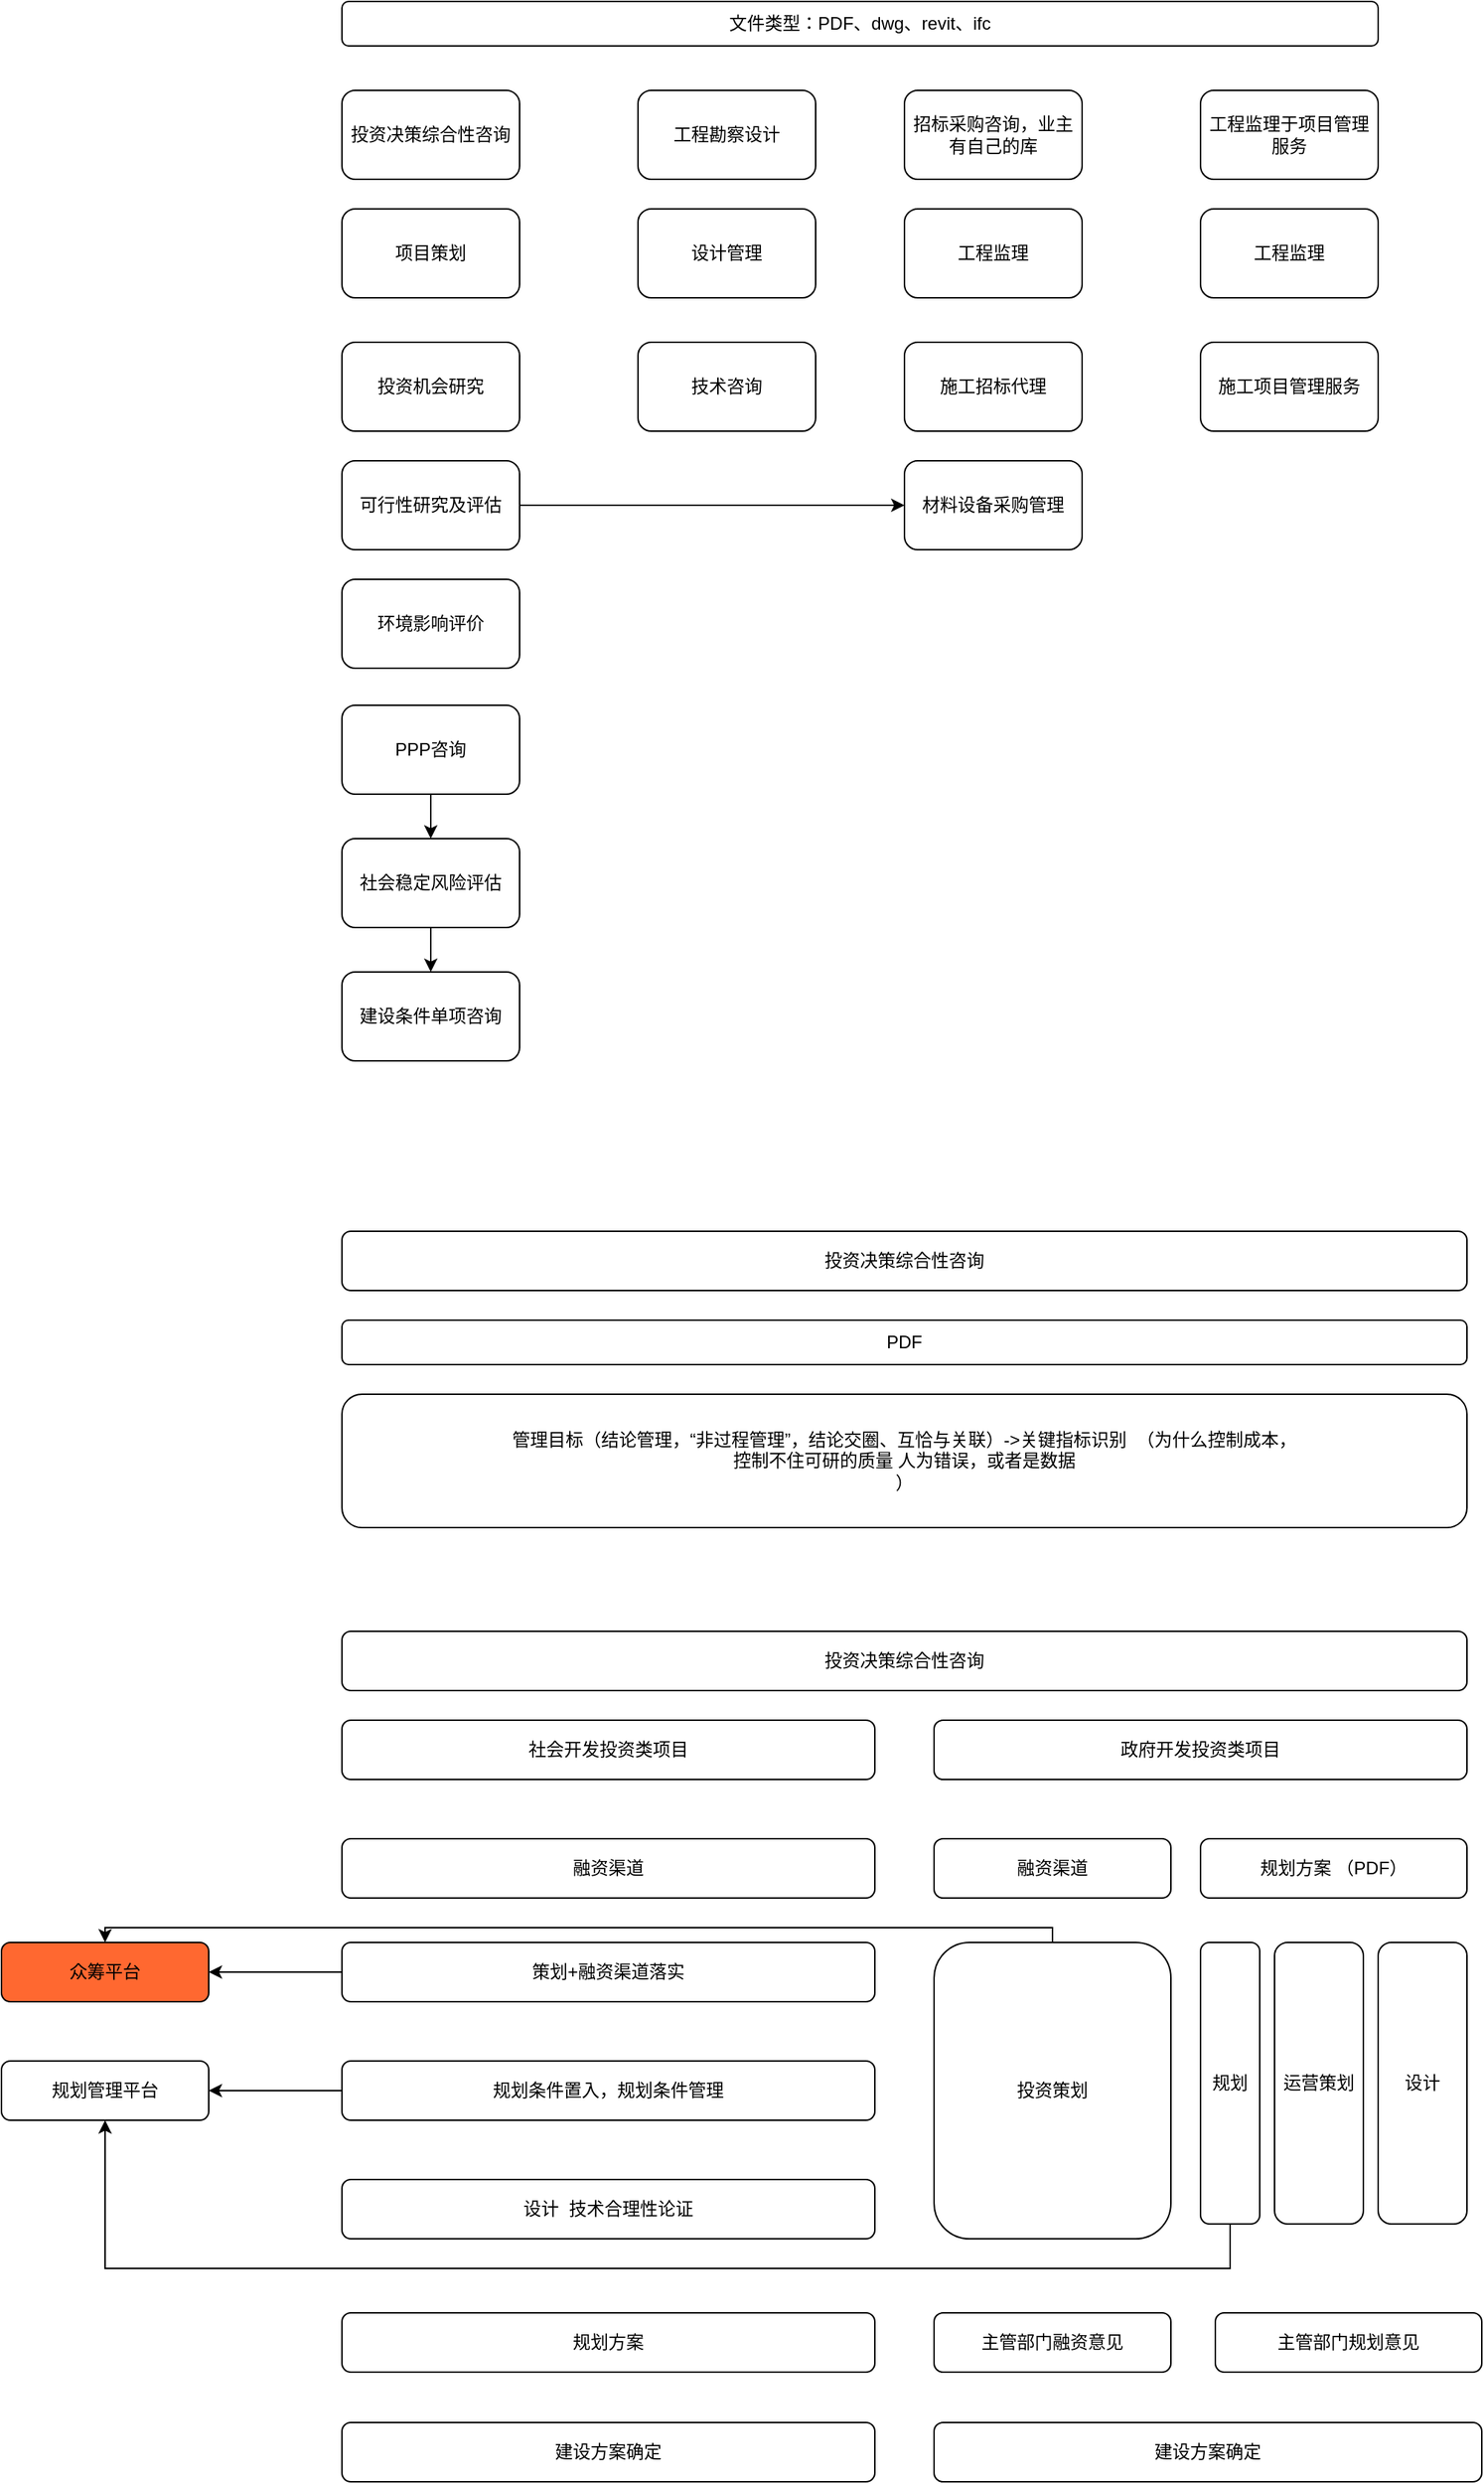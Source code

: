 <mxfile version="21.0.6" type="github">
  <diagram name="第 1 页" id="oCZl_pkfP-L_GXJR5iHR">
    <mxGraphModel dx="3695" dy="1508" grid="1" gridSize="10" guides="1" tooltips="1" connect="1" arrows="1" fold="1" page="1" pageScale="1" pageWidth="827" pageHeight="1169" math="0" shadow="0">
      <root>
        <mxCell id="0" />
        <mxCell id="1" parent="0" />
        <mxCell id="isAaHnTiM0ybuFo7a36o-1" value="投资决策综合性咨询" style="rounded=1;whiteSpace=wrap;html=1;" vertex="1" parent="1">
          <mxGeometry x="40" y="120" width="120" height="60" as="geometry" />
        </mxCell>
        <mxCell id="isAaHnTiM0ybuFo7a36o-2" value="项目策划" style="rounded=1;whiteSpace=wrap;html=1;" vertex="1" parent="1">
          <mxGeometry x="40" y="200" width="120" height="60" as="geometry" />
        </mxCell>
        <mxCell id="isAaHnTiM0ybuFo7a36o-3" value="投资机会研究" style="rounded=1;whiteSpace=wrap;html=1;" vertex="1" parent="1">
          <mxGeometry x="40" y="290" width="120" height="60" as="geometry" />
        </mxCell>
        <mxCell id="isAaHnTiM0ybuFo7a36o-49" style="edgeStyle=orthogonalEdgeStyle;rounded=0;orthogonalLoop=1;jettySize=auto;html=1;" edge="1" parent="1" source="isAaHnTiM0ybuFo7a36o-4" target="isAaHnTiM0ybuFo7a36o-15">
          <mxGeometry relative="1" as="geometry">
            <mxPoint x="380" y="410" as="targetPoint" />
            <Array as="points" />
          </mxGeometry>
        </mxCell>
        <mxCell id="isAaHnTiM0ybuFo7a36o-4" value="可行性研究及评估" style="rounded=1;whiteSpace=wrap;html=1;" vertex="1" parent="1">
          <mxGeometry x="40" y="370" width="120" height="60" as="geometry" />
        </mxCell>
        <mxCell id="isAaHnTiM0ybuFo7a36o-5" value="环境影响评价" style="rounded=1;whiteSpace=wrap;html=1;" vertex="1" parent="1">
          <mxGeometry x="40" y="450" width="120" height="60" as="geometry" />
        </mxCell>
        <mxCell id="isAaHnTiM0ybuFo7a36o-51" value="" style="edgeStyle=orthogonalEdgeStyle;rounded=0;orthogonalLoop=1;jettySize=auto;html=1;" edge="1" parent="1" source="isAaHnTiM0ybuFo7a36o-6" target="isAaHnTiM0ybuFo7a36o-7">
          <mxGeometry relative="1" as="geometry" />
        </mxCell>
        <mxCell id="isAaHnTiM0ybuFo7a36o-6" value="PPP咨询" style="rounded=1;whiteSpace=wrap;html=1;" vertex="1" parent="1">
          <mxGeometry x="40" y="535" width="120" height="60" as="geometry" />
        </mxCell>
        <mxCell id="isAaHnTiM0ybuFo7a36o-52" value="" style="edgeStyle=orthogonalEdgeStyle;rounded=0;orthogonalLoop=1;jettySize=auto;html=1;" edge="1" parent="1" source="isAaHnTiM0ybuFo7a36o-7" target="isAaHnTiM0ybuFo7a36o-8">
          <mxGeometry relative="1" as="geometry" />
        </mxCell>
        <mxCell id="isAaHnTiM0ybuFo7a36o-7" value="社会稳定风险评估" style="rounded=1;whiteSpace=wrap;html=1;" vertex="1" parent="1">
          <mxGeometry x="40" y="625" width="120" height="60" as="geometry" />
        </mxCell>
        <mxCell id="isAaHnTiM0ybuFo7a36o-8" value="建设条件单项咨询" style="rounded=1;whiteSpace=wrap;html=1;" vertex="1" parent="1">
          <mxGeometry x="40" y="715" width="120" height="60" as="geometry" />
        </mxCell>
        <mxCell id="isAaHnTiM0ybuFo7a36o-9" value="工程勘察设计" style="rounded=1;whiteSpace=wrap;html=1;" vertex="1" parent="1">
          <mxGeometry x="240" y="120" width="120" height="60" as="geometry" />
        </mxCell>
        <mxCell id="isAaHnTiM0ybuFo7a36o-10" value="设计管理" style="rounded=1;whiteSpace=wrap;html=1;" vertex="1" parent="1">
          <mxGeometry x="240" y="200" width="120" height="60" as="geometry" />
        </mxCell>
        <mxCell id="isAaHnTiM0ybuFo7a36o-11" value="技术咨询" style="rounded=1;whiteSpace=wrap;html=1;" vertex="1" parent="1">
          <mxGeometry x="240" y="290" width="120" height="60" as="geometry" />
        </mxCell>
        <mxCell id="isAaHnTiM0ybuFo7a36o-12" value="招标采购咨询，业主有自己的库" style="rounded=1;whiteSpace=wrap;html=1;" vertex="1" parent="1">
          <mxGeometry x="420" y="120" width="120" height="60" as="geometry" />
        </mxCell>
        <mxCell id="isAaHnTiM0ybuFo7a36o-13" value="工程监理" style="rounded=1;whiteSpace=wrap;html=1;" vertex="1" parent="1">
          <mxGeometry x="420" y="200" width="120" height="60" as="geometry" />
        </mxCell>
        <mxCell id="isAaHnTiM0ybuFo7a36o-14" value="施工招标代理" style="rounded=1;whiteSpace=wrap;html=1;" vertex="1" parent="1">
          <mxGeometry x="420" y="290" width="120" height="60" as="geometry" />
        </mxCell>
        <mxCell id="isAaHnTiM0ybuFo7a36o-15" value="材料设备采购管理" style="rounded=1;whiteSpace=wrap;html=1;" vertex="1" parent="1">
          <mxGeometry x="420" y="370" width="120" height="60" as="geometry" />
        </mxCell>
        <mxCell id="isAaHnTiM0ybuFo7a36o-16" value="工程监理于项目管理服务" style="rounded=1;whiteSpace=wrap;html=1;" vertex="1" parent="1">
          <mxGeometry x="620" y="120" width="120" height="60" as="geometry" />
        </mxCell>
        <mxCell id="isAaHnTiM0ybuFo7a36o-17" value="工程监理" style="rounded=1;whiteSpace=wrap;html=1;" vertex="1" parent="1">
          <mxGeometry x="620" y="200" width="120" height="60" as="geometry" />
        </mxCell>
        <mxCell id="isAaHnTiM0ybuFo7a36o-18" value="施工项目管理服务" style="rounded=1;whiteSpace=wrap;html=1;" vertex="1" parent="1">
          <mxGeometry x="620" y="290" width="120" height="60" as="geometry" />
        </mxCell>
        <mxCell id="isAaHnTiM0ybuFo7a36o-19" value="文件类型：PDF、dwg、revit、ifc" style="rounded=1;whiteSpace=wrap;html=1;" vertex="1" parent="1">
          <mxGeometry x="40" y="60" width="700" height="30" as="geometry" />
        </mxCell>
        <mxCell id="isAaHnTiM0ybuFo7a36o-20" value="投资决策综合性咨询" style="rounded=1;whiteSpace=wrap;html=1;" vertex="1" parent="1">
          <mxGeometry x="40" y="890" width="760" height="40" as="geometry" />
        </mxCell>
        <mxCell id="isAaHnTiM0ybuFo7a36o-21" value="PDF" style="rounded=1;whiteSpace=wrap;html=1;" vertex="1" parent="1">
          <mxGeometry x="40" y="950" width="760" height="30" as="geometry" />
        </mxCell>
        <mxCell id="isAaHnTiM0ybuFo7a36o-22" value="&lt;div&gt;管理目标（结论管理，“非过程管理”，结论交圈、互恰与关联）-&amp;gt;关键指标识别&amp;nbsp; （为什么控制成本，&lt;/div&gt;&lt;div&gt;控制不住可研的质量 人为错误，或者是数据&lt;br&gt;&lt;/div&gt;&lt;div&gt;）&lt;/div&gt;" style="rounded=1;whiteSpace=wrap;html=1;" vertex="1" parent="1">
          <mxGeometry x="40" y="1000" width="760" height="90" as="geometry" />
        </mxCell>
        <mxCell id="isAaHnTiM0ybuFo7a36o-25" value="投资决策综合性咨询" style="rounded=1;whiteSpace=wrap;html=1;" vertex="1" parent="1">
          <mxGeometry x="40" y="1160" width="760" height="40" as="geometry" />
        </mxCell>
        <mxCell id="isAaHnTiM0ybuFo7a36o-26" value="社会开发投资类项目" style="rounded=1;whiteSpace=wrap;html=1;" vertex="1" parent="1">
          <mxGeometry x="40" y="1220" width="360" height="40" as="geometry" />
        </mxCell>
        <mxCell id="isAaHnTiM0ybuFo7a36o-27" value="政府开发投资类项目" style="rounded=1;whiteSpace=wrap;html=1;" vertex="1" parent="1">
          <mxGeometry x="440" y="1220" width="360" height="40" as="geometry" />
        </mxCell>
        <mxCell id="isAaHnTiM0ybuFo7a36o-29" value="融资渠道" style="rounded=1;whiteSpace=wrap;html=1;" vertex="1" parent="1">
          <mxGeometry x="40" y="1300" width="360" height="40" as="geometry" />
        </mxCell>
        <mxCell id="isAaHnTiM0ybuFo7a36o-32" style="edgeStyle=orthogonalEdgeStyle;rounded=0;orthogonalLoop=1;jettySize=auto;html=1;" edge="1" parent="1" source="isAaHnTiM0ybuFo7a36o-30" target="isAaHnTiM0ybuFo7a36o-31">
          <mxGeometry relative="1" as="geometry" />
        </mxCell>
        <mxCell id="isAaHnTiM0ybuFo7a36o-30" value="策划+融资渠道落实" style="rounded=1;whiteSpace=wrap;html=1;" vertex="1" parent="1">
          <mxGeometry x="40" y="1370" width="360" height="40" as="geometry" />
        </mxCell>
        <mxCell id="isAaHnTiM0ybuFo7a36o-31" value="众筹平台" style="rounded=1;whiteSpace=wrap;html=1;fillColor=#FF6830;" vertex="1" parent="1">
          <mxGeometry x="-190" y="1370" width="140" height="40" as="geometry" />
        </mxCell>
        <mxCell id="isAaHnTiM0ybuFo7a36o-36" style="edgeStyle=orthogonalEdgeStyle;rounded=0;orthogonalLoop=1;jettySize=auto;html=1;" edge="1" parent="1" source="isAaHnTiM0ybuFo7a36o-33" target="isAaHnTiM0ybuFo7a36o-35">
          <mxGeometry relative="1" as="geometry" />
        </mxCell>
        <mxCell id="isAaHnTiM0ybuFo7a36o-33" value="规划条件置入，规划条件管理" style="rounded=1;whiteSpace=wrap;html=1;" vertex="1" parent="1">
          <mxGeometry x="40" y="1450" width="360" height="40" as="geometry" />
        </mxCell>
        <mxCell id="isAaHnTiM0ybuFo7a36o-34" value="设计&amp;nbsp; 技术合理性论证" style="rounded=1;whiteSpace=wrap;html=1;" vertex="1" parent="1">
          <mxGeometry x="40" y="1530" width="360" height="40" as="geometry" />
        </mxCell>
        <mxCell id="isAaHnTiM0ybuFo7a36o-35" value="规划管理平台" style="rounded=1;whiteSpace=wrap;html=1;" vertex="1" parent="1">
          <mxGeometry x="-190" y="1450" width="140" height="40" as="geometry" />
        </mxCell>
        <mxCell id="isAaHnTiM0ybuFo7a36o-37" value="规划方案" style="rounded=1;whiteSpace=wrap;html=1;" vertex="1" parent="1">
          <mxGeometry x="40" y="1620" width="360" height="40" as="geometry" />
        </mxCell>
        <mxCell id="isAaHnTiM0ybuFo7a36o-38" value="建设方案确定" style="rounded=1;whiteSpace=wrap;html=1;" vertex="1" parent="1">
          <mxGeometry x="40" y="1694" width="360" height="40" as="geometry" />
        </mxCell>
        <mxCell id="isAaHnTiM0ybuFo7a36o-39" value="融资渠道" style="rounded=1;whiteSpace=wrap;html=1;" vertex="1" parent="1">
          <mxGeometry x="440" y="1300" width="160" height="40" as="geometry" />
        </mxCell>
        <mxCell id="isAaHnTiM0ybuFo7a36o-40" value="规划方案 （PDF）" style="rounded=1;whiteSpace=wrap;html=1;" vertex="1" parent="1">
          <mxGeometry x="620" y="1300" width="180" height="40" as="geometry" />
        </mxCell>
        <mxCell id="isAaHnTiM0ybuFo7a36o-53" style="edgeStyle=orthogonalEdgeStyle;rounded=0;orthogonalLoop=1;jettySize=auto;html=1;" edge="1" parent="1" source="isAaHnTiM0ybuFo7a36o-41" target="isAaHnTiM0ybuFo7a36o-31">
          <mxGeometry relative="1" as="geometry">
            <Array as="points">
              <mxPoint x="520" y="1360" />
              <mxPoint x="-120" y="1360" />
            </Array>
          </mxGeometry>
        </mxCell>
        <mxCell id="isAaHnTiM0ybuFo7a36o-41" value="投资策划" style="rounded=1;whiteSpace=wrap;html=1;" vertex="1" parent="1">
          <mxGeometry x="440" y="1370" width="160" height="200" as="geometry" />
        </mxCell>
        <mxCell id="isAaHnTiM0ybuFo7a36o-54" style="edgeStyle=orthogonalEdgeStyle;rounded=0;orthogonalLoop=1;jettySize=auto;html=1;entryX=0.5;entryY=1;entryDx=0;entryDy=0;" edge="1" parent="1" source="isAaHnTiM0ybuFo7a36o-42" target="isAaHnTiM0ybuFo7a36o-35">
          <mxGeometry relative="1" as="geometry">
            <Array as="points">
              <mxPoint x="640" y="1590" />
              <mxPoint x="-120" y="1590" />
            </Array>
          </mxGeometry>
        </mxCell>
        <mxCell id="isAaHnTiM0ybuFo7a36o-42" value="规划" style="rounded=1;whiteSpace=wrap;html=1;" vertex="1" parent="1">
          <mxGeometry x="620" y="1370" width="40" height="190" as="geometry" />
        </mxCell>
        <mxCell id="isAaHnTiM0ybuFo7a36o-43" value="运营策划" style="rounded=1;whiteSpace=wrap;html=1;" vertex="1" parent="1">
          <mxGeometry x="670" y="1370" width="60" height="190" as="geometry" />
        </mxCell>
        <mxCell id="isAaHnTiM0ybuFo7a36o-44" value="设计" style="rounded=1;whiteSpace=wrap;html=1;" vertex="1" parent="1">
          <mxGeometry x="740" y="1370" width="60" height="190" as="geometry" />
        </mxCell>
        <mxCell id="isAaHnTiM0ybuFo7a36o-45" value="主管部门融资意见" style="rounded=1;whiteSpace=wrap;html=1;" vertex="1" parent="1">
          <mxGeometry x="440" y="1620" width="160" height="40" as="geometry" />
        </mxCell>
        <mxCell id="isAaHnTiM0ybuFo7a36o-47" value="主管部门规划意见" style="rounded=1;whiteSpace=wrap;html=1;" vertex="1" parent="1">
          <mxGeometry x="630" y="1620" width="180" height="40" as="geometry" />
        </mxCell>
        <mxCell id="isAaHnTiM0ybuFo7a36o-48" value="建设方案确定" style="rounded=1;whiteSpace=wrap;html=1;" vertex="1" parent="1">
          <mxGeometry x="440" y="1694" width="370" height="40" as="geometry" />
        </mxCell>
      </root>
    </mxGraphModel>
  </diagram>
</mxfile>
